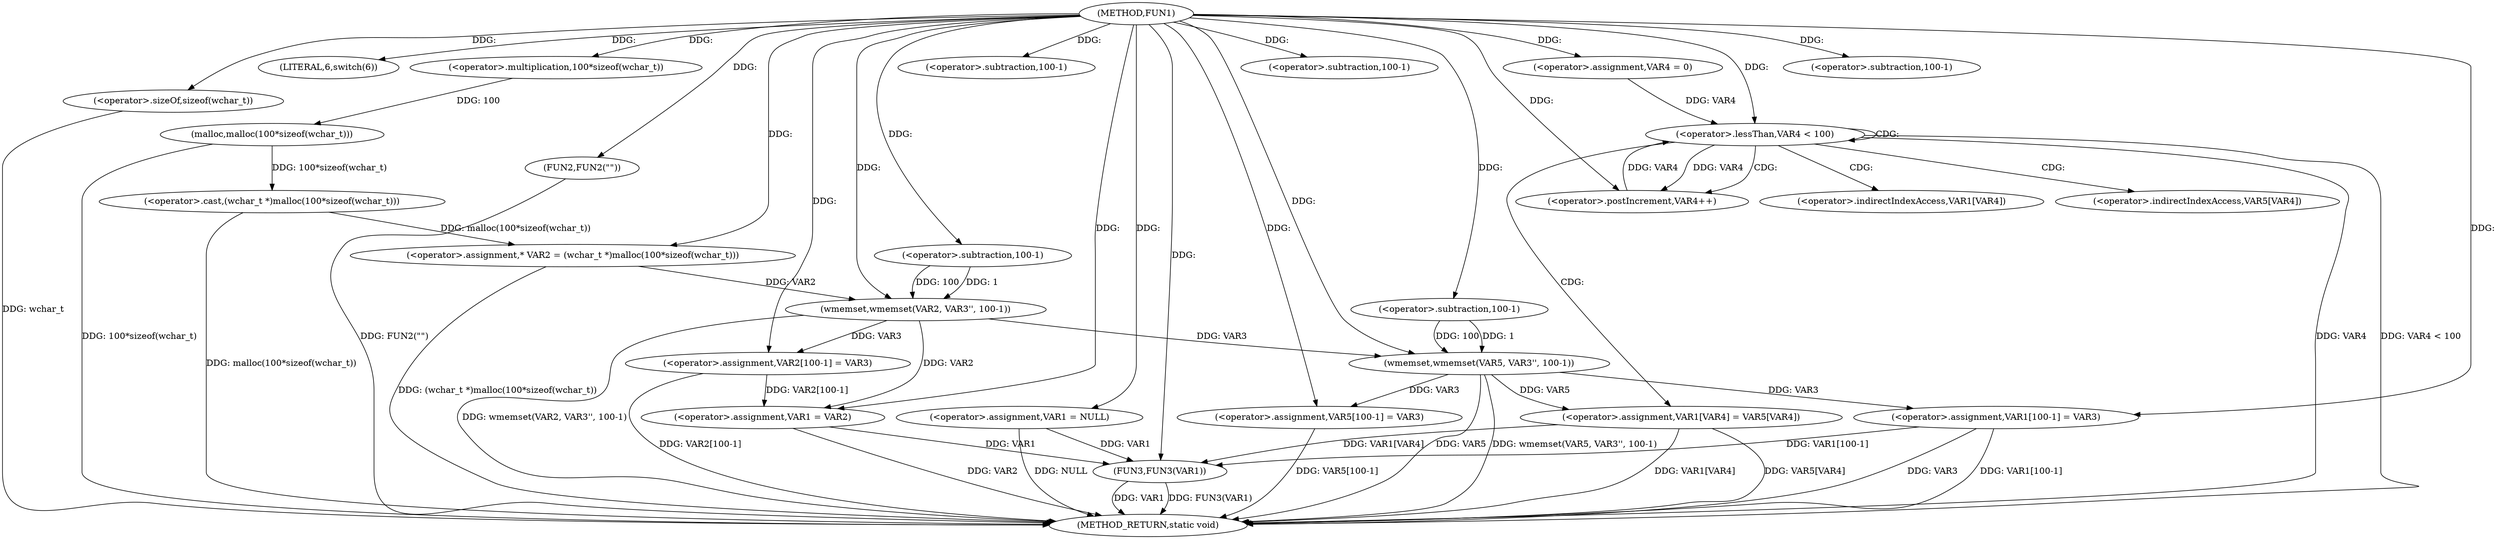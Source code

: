 digraph FUN1 {  
"1000100" [label = "(METHOD,FUN1)" ]
"1000184" [label = "(METHOD_RETURN,static void)" ]
"1000103" [label = "(<operator>.assignment,VAR1 = NULL)" ]
"1000107" [label = "(LITERAL,6,switch(6))" ]
"1000112" [label = "(<operator>.assignment,* VAR2 = (wchar_t *)malloc(100*sizeof(wchar_t)))" ]
"1000114" [label = "(<operator>.cast,(wchar_t *)malloc(100*sizeof(wchar_t)))" ]
"1000116" [label = "(malloc,malloc(100*sizeof(wchar_t)))" ]
"1000117" [label = "(<operator>.multiplication,100*sizeof(wchar_t))" ]
"1000119" [label = "(<operator>.sizeOf,sizeof(wchar_t))" ]
"1000121" [label = "(wmemset,wmemset(VAR2, VAR3'', 100-1))" ]
"1000124" [label = "(<operator>.subtraction,100-1)" ]
"1000127" [label = "(<operator>.assignment,VAR2[100-1] = VAR3)" ]
"1000130" [label = "(<operator>.subtraction,100-1)" ]
"1000134" [label = "(<operator>.assignment,VAR1 = VAR2)" ]
"1000139" [label = "(FUN2,FUN2(\"\"))" ]
"1000145" [label = "(wmemset,wmemset(VAR5, VAR3'', 100-1))" ]
"1000148" [label = "(<operator>.subtraction,100-1)" ]
"1000151" [label = "(<operator>.assignment,VAR5[100-1] = VAR3)" ]
"1000154" [label = "(<operator>.subtraction,100-1)" ]
"1000159" [label = "(<operator>.assignment,VAR4 = 0)" ]
"1000162" [label = "(<operator>.lessThan,VAR4 < 100)" ]
"1000165" [label = "(<operator>.postIncrement,VAR4++)" ]
"1000168" [label = "(<operator>.assignment,VAR1[VAR4] = VAR5[VAR4])" ]
"1000175" [label = "(<operator>.assignment,VAR1[100-1] = VAR3)" ]
"1000178" [label = "(<operator>.subtraction,100-1)" ]
"1000182" [label = "(FUN3,FUN3(VAR1))" ]
"1000169" [label = "(<operator>.indirectIndexAccess,VAR1[VAR4])" ]
"1000172" [label = "(<operator>.indirectIndexAccess,VAR5[VAR4])" ]
  "1000168" -> "1000184"  [ label = "DDG: VAR5[VAR4]"] 
  "1000168" -> "1000184"  [ label = "DDG: VAR1[VAR4]"] 
  "1000103" -> "1000184"  [ label = "DDG: NULL"] 
  "1000112" -> "1000184"  [ label = "DDG: (wchar_t *)malloc(100*sizeof(wchar_t))"] 
  "1000139" -> "1000184"  [ label = "DDG: FUN2(\"\")"] 
  "1000151" -> "1000184"  [ label = "DDG: VAR5[100-1]"] 
  "1000175" -> "1000184"  [ label = "DDG: VAR3"] 
  "1000121" -> "1000184"  [ label = "DDG: wmemset(VAR2, VAR3'', 100-1)"] 
  "1000175" -> "1000184"  [ label = "DDG: VAR1[100-1]"] 
  "1000119" -> "1000184"  [ label = "DDG: wchar_t"] 
  "1000127" -> "1000184"  [ label = "DDG: VAR2[100-1]"] 
  "1000182" -> "1000184"  [ label = "DDG: FUN3(VAR1)"] 
  "1000116" -> "1000184"  [ label = "DDG: 100*sizeof(wchar_t)"] 
  "1000134" -> "1000184"  [ label = "DDG: VAR2"] 
  "1000145" -> "1000184"  [ label = "DDG: wmemset(VAR5, VAR3'', 100-1)"] 
  "1000162" -> "1000184"  [ label = "DDG: VAR4"] 
  "1000162" -> "1000184"  [ label = "DDG: VAR4 < 100"] 
  "1000145" -> "1000184"  [ label = "DDG: VAR5"] 
  "1000114" -> "1000184"  [ label = "DDG: malloc(100*sizeof(wchar_t))"] 
  "1000182" -> "1000184"  [ label = "DDG: VAR1"] 
  "1000100" -> "1000103"  [ label = "DDG: "] 
  "1000100" -> "1000107"  [ label = "DDG: "] 
  "1000114" -> "1000112"  [ label = "DDG: malloc(100*sizeof(wchar_t))"] 
  "1000100" -> "1000112"  [ label = "DDG: "] 
  "1000116" -> "1000114"  [ label = "DDG: 100*sizeof(wchar_t)"] 
  "1000117" -> "1000116"  [ label = "DDG: 100"] 
  "1000100" -> "1000117"  [ label = "DDG: "] 
  "1000100" -> "1000119"  [ label = "DDG: "] 
  "1000112" -> "1000121"  [ label = "DDG: VAR2"] 
  "1000100" -> "1000121"  [ label = "DDG: "] 
  "1000124" -> "1000121"  [ label = "DDG: 100"] 
  "1000124" -> "1000121"  [ label = "DDG: 1"] 
  "1000100" -> "1000124"  [ label = "DDG: "] 
  "1000121" -> "1000127"  [ label = "DDG: VAR3"] 
  "1000100" -> "1000127"  [ label = "DDG: "] 
  "1000100" -> "1000130"  [ label = "DDG: "] 
  "1000121" -> "1000134"  [ label = "DDG: VAR2"] 
  "1000127" -> "1000134"  [ label = "DDG: VAR2[100-1]"] 
  "1000100" -> "1000134"  [ label = "DDG: "] 
  "1000100" -> "1000139"  [ label = "DDG: "] 
  "1000100" -> "1000145"  [ label = "DDG: "] 
  "1000121" -> "1000145"  [ label = "DDG: VAR3"] 
  "1000148" -> "1000145"  [ label = "DDG: 100"] 
  "1000148" -> "1000145"  [ label = "DDG: 1"] 
  "1000100" -> "1000148"  [ label = "DDG: "] 
  "1000145" -> "1000151"  [ label = "DDG: VAR3"] 
  "1000100" -> "1000151"  [ label = "DDG: "] 
  "1000100" -> "1000154"  [ label = "DDG: "] 
  "1000100" -> "1000159"  [ label = "DDG: "] 
  "1000159" -> "1000162"  [ label = "DDG: VAR4"] 
  "1000165" -> "1000162"  [ label = "DDG: VAR4"] 
  "1000100" -> "1000162"  [ label = "DDG: "] 
  "1000162" -> "1000165"  [ label = "DDG: VAR4"] 
  "1000100" -> "1000165"  [ label = "DDG: "] 
  "1000145" -> "1000168"  [ label = "DDG: VAR5"] 
  "1000100" -> "1000175"  [ label = "DDG: "] 
  "1000145" -> "1000175"  [ label = "DDG: VAR3"] 
  "1000100" -> "1000178"  [ label = "DDG: "] 
  "1000168" -> "1000182"  [ label = "DDG: VAR1[VAR4]"] 
  "1000103" -> "1000182"  [ label = "DDG: VAR1"] 
  "1000175" -> "1000182"  [ label = "DDG: VAR1[100-1]"] 
  "1000134" -> "1000182"  [ label = "DDG: VAR1"] 
  "1000100" -> "1000182"  [ label = "DDG: "] 
  "1000162" -> "1000168"  [ label = "CDG: "] 
  "1000162" -> "1000162"  [ label = "CDG: "] 
  "1000162" -> "1000165"  [ label = "CDG: "] 
  "1000162" -> "1000172"  [ label = "CDG: "] 
  "1000162" -> "1000169"  [ label = "CDG: "] 
}
